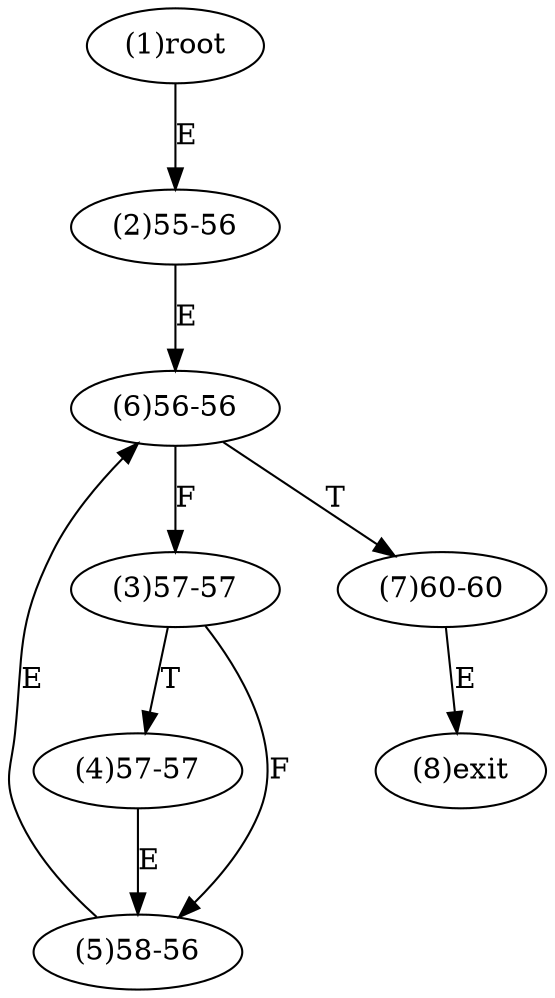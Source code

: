 digraph "" { 
1[ label="(1)root"];
2[ label="(2)55-56"];
3[ label="(3)57-57"];
4[ label="(4)57-57"];
5[ label="(5)58-56"];
6[ label="(6)56-56"];
7[ label="(7)60-60"];
8[ label="(8)exit"];
1->2[ label="E"];
2->6[ label="E"];
3->5[ label="F"];
3->4[ label="T"];
4->5[ label="E"];
5->6[ label="E"];
6->3[ label="F"];
6->7[ label="T"];
7->8[ label="E"];
}